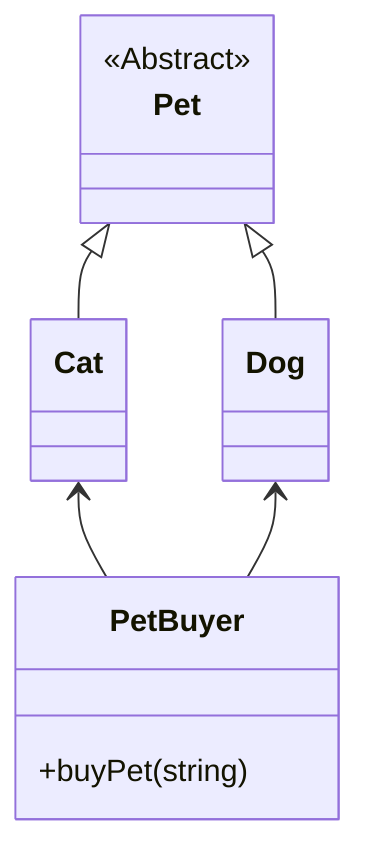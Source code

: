 classDiagram
direction BT
class PetBuyer {
    +buyPet(string)
}
class Pet
<<Abstract>> Pet
class Cat
Class Dog
Cat --|> Pet
Dog --|> Pet
PetBuyer --> Cat
PetBuyer --> Dog